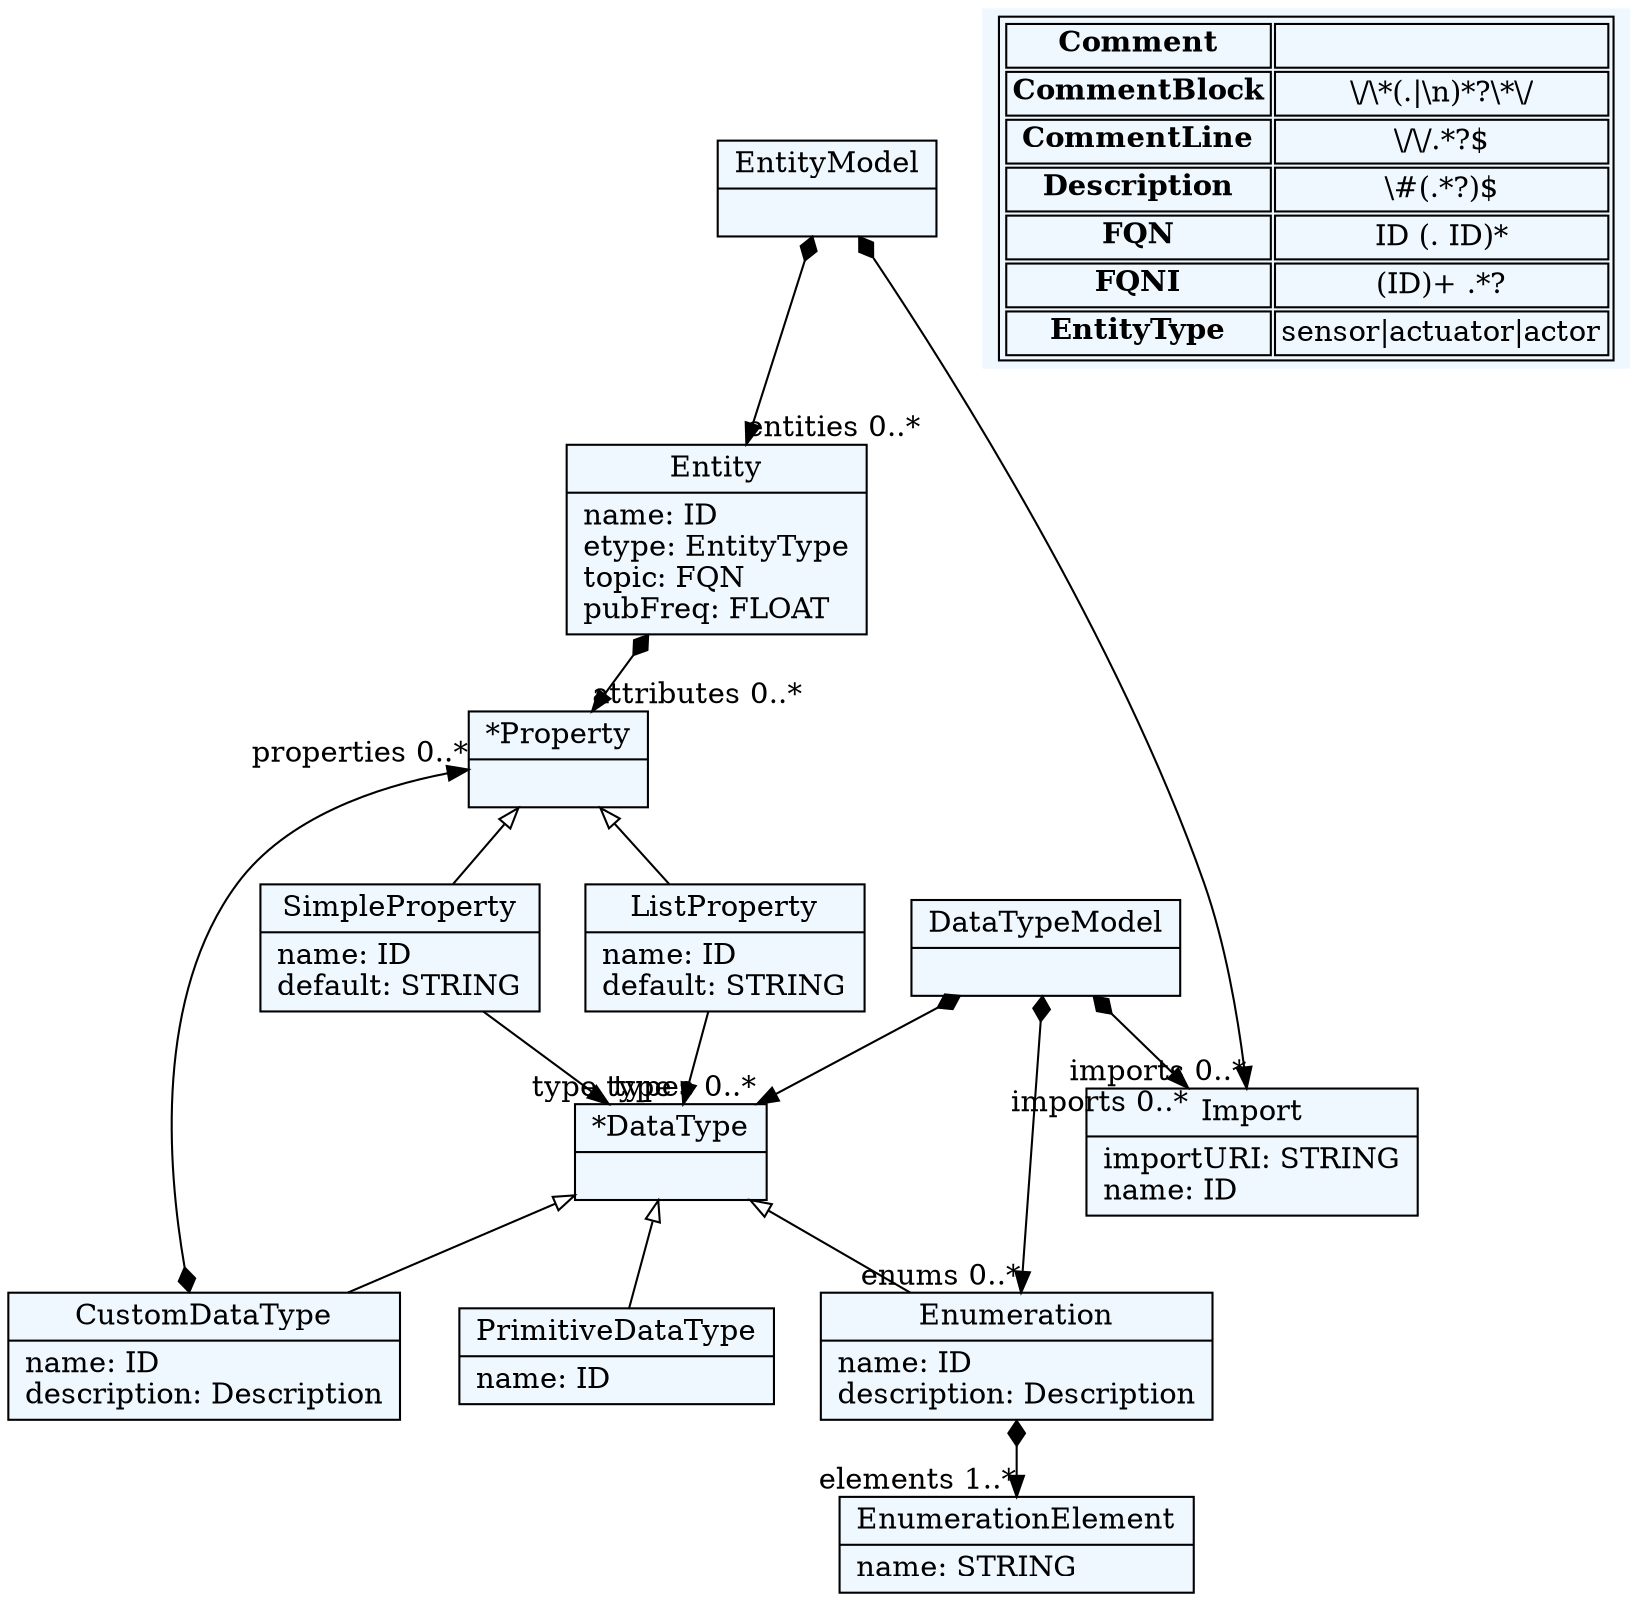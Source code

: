 
    digraph textX {
    fontname = "Bitstream Vera Sans"
    fontsize = 8
    node[
        shape=record,
        style=filled,
        fillcolor=aliceblue
    ]
    nodesep = 0.3
    edge[dir=black,arrowtail=empty]


2783387195760[ label="{EntityModel|}"]

2783387205360[ label="{Entity|name: ID\letype: EntityType\ltopic: FQN\lpubFreq: FLOAT\l}"]

2783387554480[ label="{DataTypeModel|}"]

2783387554576[ label="{*DataType|}"]

2783387554672[ label="{CustomDataType|name: ID\ldescription: Description\l}"]

2783387554768[ label="{*Property|}"]

2783387554864[ label="{SimpleProperty|name: ID\ldefault: STRING\l}"]

2783387555008[ label="{ListProperty|name: ID\ldefault: STRING\l}"]

2783387555536[ label="{Enumeration|name: ID\ldescription: Description\l}"]

2783387556064[ label="{EnumerationElement|name: STRING\l}"]

2783387556256[ label="{PrimitiveDataType|name: ID\l}"]

2783387556976[ label="{Import|importURI: STRING\lname: ID\l}"]



2783387195760 -> 2783387556976[arrowtail=diamond, dir=both, headlabel="imports 0..*"]
2783387195760 -> 2783387205360[arrowtail=diamond, dir=both, headlabel="entities 0..*"]
2783387205360 -> 2783387554768[arrowtail=diamond, dir=both, headlabel="attributes 0..*"]
2783387554480 -> 2783387556976[arrowtail=diamond, dir=both, headlabel="imports 0..*"]
2783387554480 -> 2783387554576[arrowtail=diamond, dir=both, headlabel="types 0..*"]
2783387554480 -> 2783387555536[arrowtail=diamond, dir=both, headlabel="enums 0..*"]
2783387554576 -> 2783387556256 [dir=back]
2783387554576 -> 2783387555536 [dir=back]
2783387554576 -> 2783387554672 [dir=back]
2783387554672 -> 2783387554768[arrowtail=diamond, dir=both, headlabel="properties 0..*"]
2783387554768 -> 2783387555008 [dir=back]
2783387554768 -> 2783387554864 [dir=back]
2783387554864 -> 2783387554576[headlabel="type "]
2783387555008 -> 2783387554576[headlabel="type "]
2783387555536 -> 2783387556064[arrowtail=diamond, dir=both, headlabel="elements 1..*"]
match_rules [ shape=plaintext, label=< <table>
	<tr>
		<td><b>Comment</b></td><td></td>
	</tr>
	<tr>
		<td><b>CommentBlock</b></td><td>\/\*(.|\n)*?\*\/</td>
	</tr>
	<tr>
		<td><b>CommentLine</b></td><td>\/\/.*?$</td>
	</tr>
	<tr>
		<td><b>Description</b></td><td>\#(.*?)$</td>
	</tr>
	<tr>
		<td><b>FQN</b></td><td>ID (. ID)*</td>
	</tr>
	<tr>
		<td><b>FQNI</b></td><td>(ID)+ .*?</td>
	</tr>
	<tr>
		<td><b>EntityType</b></td><td>sensor|actuator|actor</td>
	</tr>
</table> >]


}
